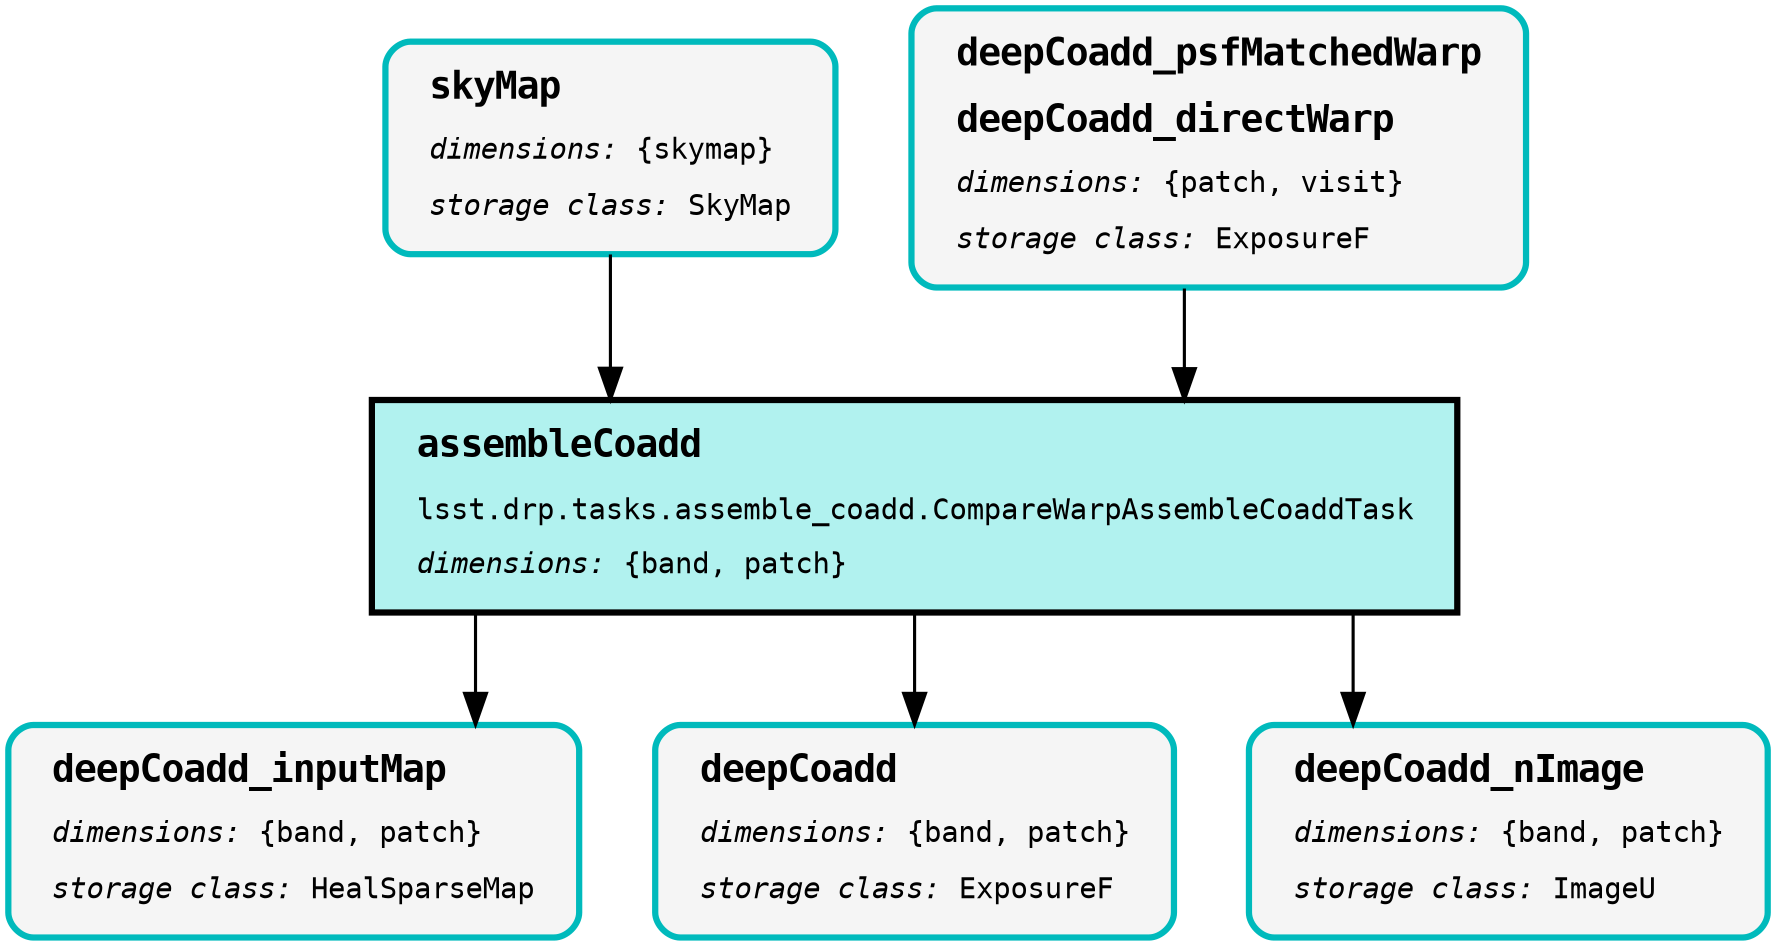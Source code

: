 digraph Pipeline {
graph [splines="ortho", nodesep="0.5", ranksep="0.75"];
node [shape="box", fontname="Monospace", fontsize="14", margin="0.2,0.1", penwidth="3"];
edge [color="black", arrowsize="1.5", penwidth="1.5", pad="10mm"];
"assembleCoadd:2" [style="filled", color="black", fillcolor="#B1F2EF", label=<<TABLE BORDER="0" CELLPADDING="5"><TR><TD ALIGN="LEFT"><B><FONT POINT-SIZE="18">assembleCoadd</FONT></B></TD></TR><TR><TD ALIGN="LEFT">lsst.drp.tasks.assemble_coadd.CompareWarpAssembleCoaddTask</TD></TR><TR><TD ALIGN="LEFT"><I>dimensions:</I>&nbsp;{band, patch}</TD></TR></TABLE>>];
"skyMap:0" [style="rounded,filled,bold", color="#00BABC", fillcolor="#F5F5F5", label=<<TABLE BORDER="0" CELLPADDING="5"><TR><TD ALIGN="LEFT"><B><FONT POINT-SIZE="18">skyMap</FONT></B></TD></TR><TR><TD ALIGN="LEFT"><I>dimensions:</I>&nbsp;{skymap}</TD></TR><TR><TD ALIGN="LEFT"><I>storage class:</I>&nbsp;SkyMap</TD></TR></TABLE>>];
"deepCoadd_inputMap:0" [style="rounded,filled,bold", color="#00BABC", fillcolor="#F5F5F5", label=<<TABLE BORDER="0" CELLPADDING="5"><TR><TD ALIGN="LEFT"><B><FONT POINT-SIZE="18">deepCoadd_inputMap</FONT></B></TD></TR><TR><TD ALIGN="LEFT"><I>dimensions:</I>&nbsp;{band, patch}</TD></TR><TR><TD ALIGN="LEFT"><I>storage class:</I>&nbsp;HealSparseMap</TD></TR></TABLE>>];
"deepCoadd:0" [style="rounded,filled,bold", color="#00BABC", fillcolor="#F5F5F5", label=<<TABLE BORDER="0" CELLPADDING="5"><TR><TD ALIGN="LEFT"><B><FONT POINT-SIZE="18">deepCoadd</FONT></B></TD></TR><TR><TD ALIGN="LEFT"><I>dimensions:</I>&nbsp;{band, patch}</TD></TR><TR><TD ALIGN="LEFT"><I>storage class:</I>&nbsp;ExposureF</TD></TR></TABLE>>];
"deepCoadd_nImage:0" [style="rounded,filled,bold", color="#00BABC", fillcolor="#F5F5F5", label=<<TABLE BORDER="0" CELLPADDING="5"><TR><TD ALIGN="LEFT"><B><FONT POINT-SIZE="18">deepCoadd_nImage</FONT></B></TD></TR><TR><TD ALIGN="LEFT"><I>dimensions:</I>&nbsp;{band, patch}</TD></TR><TR><TD ALIGN="LEFT"><I>storage class:</I>&nbsp;ImageU</TD></TR></TABLE>>];
"407c682f:0" [style="rounded,filled,bold", color="#00BABC", fillcolor="#F5F5F5", label=<<TABLE BORDER="0" CELLPADDING="5"><TR><TD ALIGN="LEFT"><B><FONT POINT-SIZE="18">deepCoadd_psfMatchedWarp</FONT></B></TD></TR><TR><TD ALIGN="LEFT"><B><FONT POINT-SIZE="18">deepCoadd_directWarp</FONT></B></TD></TR><TR><TD ALIGN="LEFT"><I>dimensions:</I>&nbsp;{patch, visit}</TD></TR><TR><TD ALIGN="LEFT"><I>storage class:</I>&nbsp;ExposureF</TD></TR></TABLE>>];
"assembleCoadd:2" -> "deepCoadd_inputMap:0";
"assembleCoadd:2" -> "deepCoadd:0";
"assembleCoadd:2" -> "deepCoadd_nImage:0";
"skyMap:0" -> "assembleCoadd:2";
"407c682f:0" -> "assembleCoadd:2";
}
